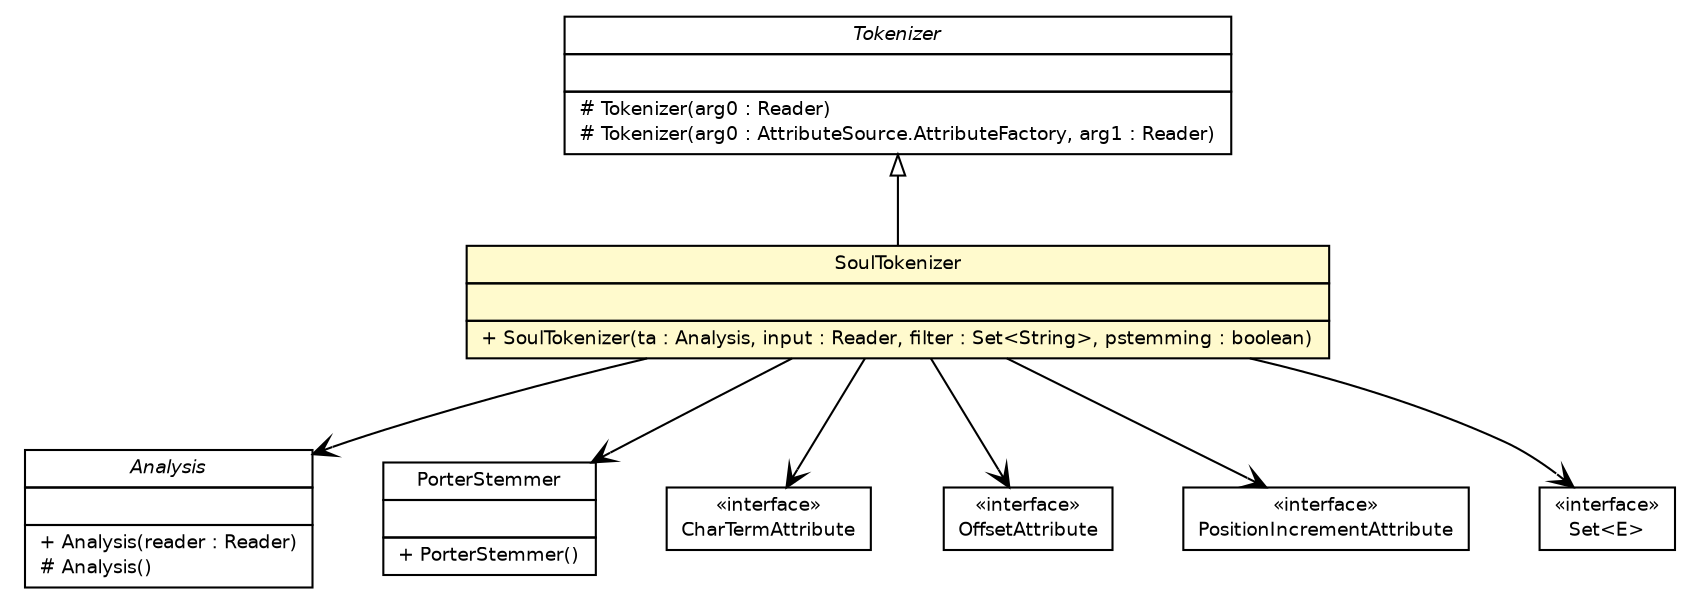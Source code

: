 #!/usr/local/bin/dot
#
# Class diagram 
# Generated by UmlGraph version 4.6 (http://www.spinellis.gr/sw/umlgraph)
#

digraph G {
	edge [fontname="Helvetica",fontsize=10,labelfontname="Helvetica",labelfontsize=10];
	node [fontname="Helvetica",fontsize=10,shape=plaintext];
	// org.soul.splitWord.Analysis
	c5553 [label=<<table border="0" cellborder="1" cellspacing="0" cellpadding="2" port="p" href="../splitWord/Analysis.html">
		<tr><td><table border="0" cellspacing="0" cellpadding="1">
			<tr><td><font face="Helvetica-Oblique"> Analysis </font></td></tr>
		</table></td></tr>
		<tr><td><table border="0" cellspacing="0" cellpadding="1">
			<tr><td align="left">  </td></tr>
		</table></td></tr>
		<tr><td><table border="0" cellspacing="0" cellpadding="1">
			<tr><td align="left"> + Analysis(reader : Reader) </td></tr>
			<tr><td align="left"> # Analysis() </td></tr>
		</table></td></tr>
		</table>>, fontname="Helvetica", fontcolor="black", fontsize=9.0];
	// org.soul.lucene4.PorterStemmer
	c5576 [label=<<table border="0" cellborder="1" cellspacing="0" cellpadding="2" port="p" href="./PorterStemmer.html">
		<tr><td><table border="0" cellspacing="0" cellpadding="1">
			<tr><td> PorterStemmer </td></tr>
		</table></td></tr>
		<tr><td><table border="0" cellspacing="0" cellpadding="1">
			<tr><td align="left">  </td></tr>
		</table></td></tr>
		<tr><td><table border="0" cellspacing="0" cellpadding="1">
			<tr><td align="left"> + PorterStemmer() </td></tr>
		</table></td></tr>
		</table>>, fontname="Helvetica", fontcolor="black", fontsize=9.0];
	// org.soul.lucene4.SoulTokenizer
	c5577 [label=<<table border="0" cellborder="1" cellspacing="0" cellpadding="2" port="p" bgcolor="lemonChiffon" href="./SoulTokenizer.html">
		<tr><td><table border="0" cellspacing="0" cellpadding="1">
			<tr><td> SoulTokenizer </td></tr>
		</table></td></tr>
		<tr><td><table border="0" cellspacing="0" cellpadding="1">
			<tr><td align="left">  </td></tr>
		</table></td></tr>
		<tr><td><table border="0" cellspacing="0" cellpadding="1">
			<tr><td align="left"> + SoulTokenizer(ta : Analysis, input : Reader, filter : Set&lt;String&gt;, pstemming : boolean) </td></tr>
		</table></td></tr>
		</table>>, fontname="Helvetica", fontcolor="black", fontsize=9.0];
	//org.soul.lucene4.SoulTokenizer extends org.apache.lucene.analysis.Tokenizer
	c5626:p -> c5577:p [dir=back,arrowtail=empty];
	// org.soul.lucene4.SoulTokenizer NAVASSOC org.apache.lucene.analysis.tokenattributes.CharTermAttribute
	c5577:p -> c5627:p [taillabel="", label="", headlabel="", fontname="Helvetica", fontcolor="black", fontsize=10.0, color="black", arrowhead=open];
	// org.soul.lucene4.SoulTokenizer NAVASSOC org.apache.lucene.analysis.tokenattributes.OffsetAttribute
	c5577:p -> c5628:p [taillabel="", label="", headlabel="", fontname="Helvetica", fontcolor="black", fontsize=10.0, color="black", arrowhead=open];
	// org.soul.lucene4.SoulTokenizer NAVASSOC org.apache.lucene.analysis.tokenattributes.PositionIncrementAttribute
	c5577:p -> c5629:p [taillabel="", label="", headlabel="", fontname="Helvetica", fontcolor="black", fontsize=10.0, color="black", arrowhead=open];
	// org.soul.lucene4.SoulTokenizer NAVASSOC org.soul.splitWord.Analysis
	c5577:p -> c5553:p [taillabel="", label="", headlabel="", fontname="Helvetica", fontcolor="black", fontsize=10.0, color="black", arrowhead=open];
	// org.soul.lucene4.SoulTokenizer NAVASSOC java.util.Set<E>
	c5577:p -> c5630:p [taillabel="", label="", headlabel="", fontname="Helvetica", fontcolor="black", fontsize=10.0, color="black", arrowhead=open];
	// org.soul.lucene4.SoulTokenizer NAVASSOC org.soul.lucene4.PorterStemmer
	c5577:p -> c5576:p [taillabel="", label="", headlabel="", fontname="Helvetica", fontcolor="black", fontsize=10.0, color="black", arrowhead=open];
	// org.apache.lucene.analysis.tokenattributes.CharTermAttribute
	c5627 [label=<<table border="0" cellborder="1" cellspacing="0" cellpadding="2" port="p" href="http://java.sun.com/j2se/1.4.2/docs/api/org/apache/lucene/analysis/tokenattributes/CharTermAttribute.html">
		<tr><td><table border="0" cellspacing="0" cellpadding="1">
			<tr><td> &laquo;interface&raquo; </td></tr>
			<tr><td> CharTermAttribute </td></tr>
		</table></td></tr>
		</table>>, fontname="Helvetica", fontcolor="black", fontsize=9.0];
	// java.util.Set<E>
	c5630 [label=<<table border="0" cellborder="1" cellspacing="0" cellpadding="2" port="p" href="http://java.sun.com/j2se/1.4.2/docs/api/java/util/Set.html">
		<tr><td><table border="0" cellspacing="0" cellpadding="1">
			<tr><td> &laquo;interface&raquo; </td></tr>
			<tr><td> Set&lt;E&gt; </td></tr>
		</table></td></tr>
		</table>>, fontname="Helvetica", fontcolor="black", fontsize=9.0];
	// org.apache.lucene.analysis.Tokenizer
	c5626 [label=<<table border="0" cellborder="1" cellspacing="0" cellpadding="2" port="p" href="http://java.sun.com/j2se/1.4.2/docs/api/org/apache/lucene/analysis/Tokenizer.html">
		<tr><td><table border="0" cellspacing="0" cellpadding="1">
			<tr><td><font face="Helvetica-Oblique"> Tokenizer </font></td></tr>
		</table></td></tr>
		<tr><td><table border="0" cellspacing="0" cellpadding="1">
			<tr><td align="left">  </td></tr>
		</table></td></tr>
		<tr><td><table border="0" cellspacing="0" cellpadding="1">
			<tr><td align="left"> # Tokenizer(arg0 : Reader) </td></tr>
			<tr><td align="left"> # Tokenizer(arg0 : AttributeSource.AttributeFactory, arg1 : Reader) </td></tr>
		</table></td></tr>
		</table>>, fontname="Helvetica", fontcolor="black", fontsize=9.0];
	// org.apache.lucene.analysis.tokenattributes.PositionIncrementAttribute
	c5629 [label=<<table border="0" cellborder="1" cellspacing="0" cellpadding="2" port="p" href="http://java.sun.com/j2se/1.4.2/docs/api/org/apache/lucene/analysis/tokenattributes/PositionIncrementAttribute.html">
		<tr><td><table border="0" cellspacing="0" cellpadding="1">
			<tr><td> &laquo;interface&raquo; </td></tr>
			<tr><td> PositionIncrementAttribute </td></tr>
		</table></td></tr>
		</table>>, fontname="Helvetica", fontcolor="black", fontsize=9.0];
	// org.apache.lucene.analysis.tokenattributes.OffsetAttribute
	c5628 [label=<<table border="0" cellborder="1" cellspacing="0" cellpadding="2" port="p" href="http://java.sun.com/j2se/1.4.2/docs/api/org/apache/lucene/analysis/tokenattributes/OffsetAttribute.html">
		<tr><td><table border="0" cellspacing="0" cellpadding="1">
			<tr><td> &laquo;interface&raquo; </td></tr>
			<tr><td> OffsetAttribute </td></tr>
		</table></td></tr>
		</table>>, fontname="Helvetica", fontcolor="black", fontsize=9.0];
}

